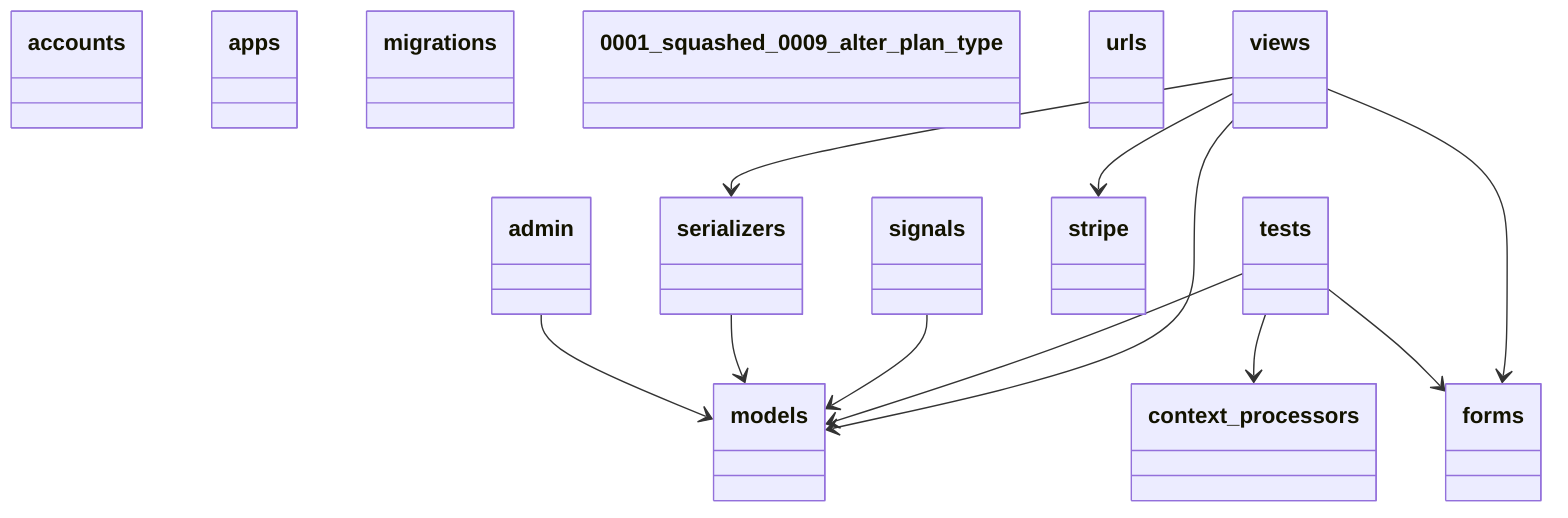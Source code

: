 classDiagram
  class accounts {
  }
  class admin {
  }
  class apps {
  }
  class context_processors {
  }
  class forms {
  }
  class migrations {
  }
  class 0001_squashed_0009_alter_plan_type {
  }
  class models {
  }
  class serializers {
  }
  class signals {
  }
  class stripe {
  }
  class tests {
  }
  class urls {
  }
  class views {
  }
  admin --> models
  serializers --> models
  signals --> models
  tests --> context_processors
  tests --> forms
  tests --> models
  views --> forms
  views --> models
  views --> serializers
  views --> stripe